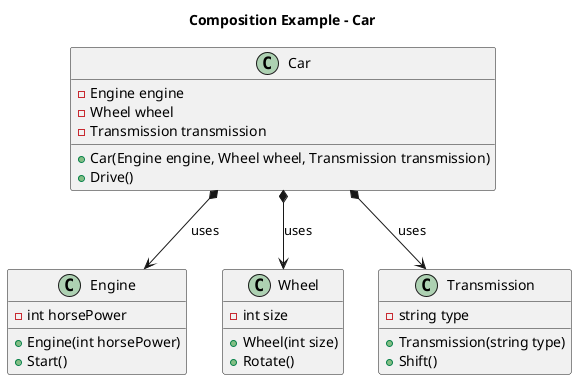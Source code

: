 @startuml
title Composition Example - Car

class Engine {
    - int horsePower
    + Engine(int horsePower)
    + Start()
}

class Wheel {
    - int size
    + Wheel(int size)
    + Rotate()
}

class Transmission {
    - string type
    + Transmission(string type)
    + Shift()
}

class Car {
    - Engine engine
    - Wheel wheel
    - Transmission transmission
    + Car(Engine engine, Wheel wheel, Transmission transmission)
    + Drive()
}

Car *--> Engine : uses
Car *--> Wheel : uses
Car *--> Transmission : uses

@enduml


